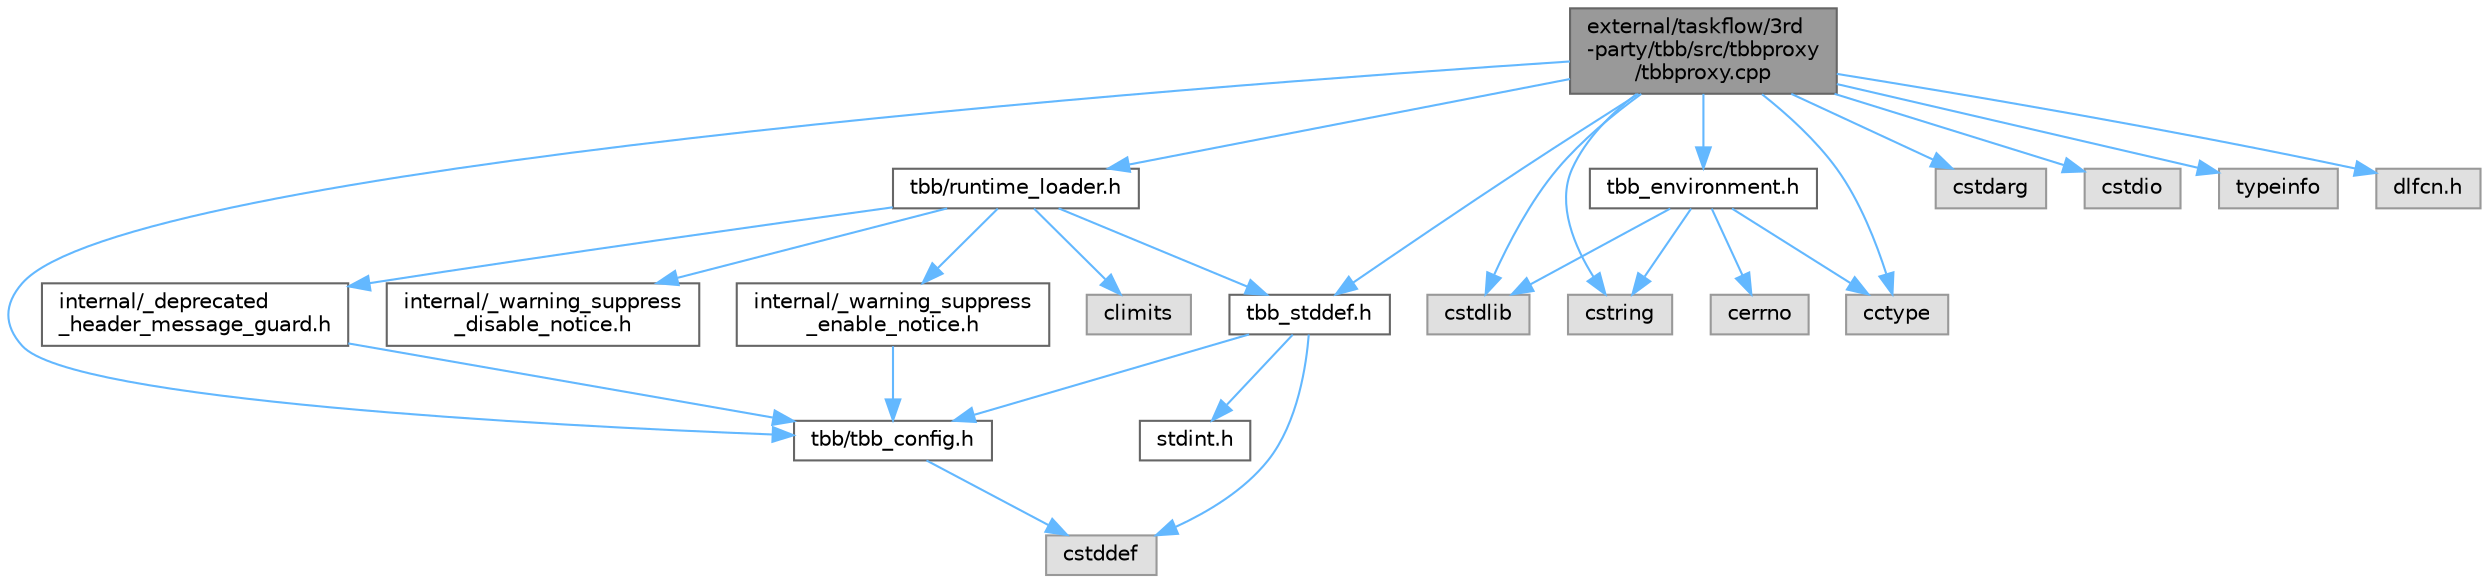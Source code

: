digraph "external/taskflow/3rd-party/tbb/src/tbbproxy/tbbproxy.cpp"
{
 // LATEX_PDF_SIZE
  bgcolor="transparent";
  edge [fontname=Helvetica,fontsize=10,labelfontname=Helvetica,labelfontsize=10];
  node [fontname=Helvetica,fontsize=10,shape=box,height=0.2,width=0.4];
  Node1 [id="Node000001",label="external/taskflow/3rd\l-party/tbb/src/tbbproxy\l/tbbproxy.cpp",height=0.2,width=0.4,color="gray40", fillcolor="grey60", style="filled", fontcolor="black",tooltip=" "];
  Node1 -> Node2 [id="edge1_Node000001_Node000002",color="steelblue1",style="solid",tooltip=" "];
  Node2 [id="Node000002",label="tbb/tbb_config.h",height=0.2,width=0.4,color="grey40", fillcolor="white", style="filled",URL="$tbb__config_8h.html",tooltip=" "];
  Node2 -> Node3 [id="edge2_Node000002_Node000003",color="steelblue1",style="solid",tooltip=" "];
  Node3 [id="Node000003",label="cstddef",height=0.2,width=0.4,color="grey60", fillcolor="#E0E0E0", style="filled",tooltip=" "];
  Node1 -> Node4 [id="edge3_Node000001_Node000004",color="steelblue1",style="solid",tooltip=" "];
  Node4 [id="Node000004",label="tbb/runtime_loader.h",height=0.2,width=0.4,color="grey40", fillcolor="white", style="filled",URL="$runtime__loader_8h.html",tooltip=" "];
  Node4 -> Node5 [id="edge4_Node000004_Node000005",color="steelblue1",style="solid",tooltip=" "];
  Node5 [id="Node000005",label="internal/_deprecated\l_header_message_guard.h",height=0.2,width=0.4,color="grey40", fillcolor="white", style="filled",URL="$__deprecated__header__message__guard_8h.html",tooltip=" "];
  Node5 -> Node2 [id="edge5_Node000005_Node000002",color="steelblue1",style="solid",tooltip=" "];
  Node4 -> Node6 [id="edge6_Node000004_Node000006",color="steelblue1",style="solid",tooltip=" "];
  Node6 [id="Node000006",label="internal/_warning_suppress\l_enable_notice.h",height=0.2,width=0.4,color="grey40", fillcolor="white", style="filled",URL="$__warning__suppress__enable__notice_8h.html",tooltip=" "];
  Node6 -> Node2 [id="edge7_Node000006_Node000002",color="steelblue1",style="solid",tooltip=" "];
  Node4 -> Node7 [id="edge8_Node000004_Node000007",color="steelblue1",style="solid",tooltip=" "];
  Node7 [id="Node000007",label="tbb_stddef.h",height=0.2,width=0.4,color="grey40", fillcolor="white", style="filled",URL="$tbb__stddef_8h.html",tooltip=" "];
  Node7 -> Node2 [id="edge9_Node000007_Node000002",color="steelblue1",style="solid",tooltip=" "];
  Node7 -> Node3 [id="edge10_Node000007_Node000003",color="steelblue1",style="solid",tooltip=" "];
  Node7 -> Node8 [id="edge11_Node000007_Node000008",color="steelblue1",style="solid",tooltip=" "];
  Node8 [id="Node000008",label="stdint.h",height=0.2,width=0.4,color="grey40", fillcolor="white", style="filled",URL="$stdint_8h.html",tooltip=" "];
  Node4 -> Node9 [id="edge12_Node000004_Node000009",color="steelblue1",style="solid",tooltip=" "];
  Node9 [id="Node000009",label="climits",height=0.2,width=0.4,color="grey60", fillcolor="#E0E0E0", style="filled",tooltip=" "];
  Node4 -> Node10 [id="edge13_Node000004_Node000010",color="steelblue1",style="solid",tooltip=" "];
  Node10 [id="Node000010",label="internal/_warning_suppress\l_disable_notice.h",height=0.2,width=0.4,color="grey40", fillcolor="white", style="filled",URL="$__warning__suppress__disable__notice_8h.html",tooltip=" "];
  Node1 -> Node7 [id="edge14_Node000001_Node000007",color="steelblue1",style="solid",tooltip=" "];
  Node1 -> Node11 [id="edge15_Node000001_Node000011",color="steelblue1",style="solid",tooltip=" "];
  Node11 [id="Node000011",label="tbb_environment.h",height=0.2,width=0.4,color="grey40", fillcolor="white", style="filled",URL="$tbb__environment_8h.html",tooltip=" "];
  Node11 -> Node12 [id="edge16_Node000011_Node000012",color="steelblue1",style="solid",tooltip=" "];
  Node12 [id="Node000012",label="cstdlib",height=0.2,width=0.4,color="grey60", fillcolor="#E0E0E0", style="filled",tooltip=" "];
  Node11 -> Node13 [id="edge17_Node000011_Node000013",color="steelblue1",style="solid",tooltip=" "];
  Node13 [id="Node000013",label="cstring",height=0.2,width=0.4,color="grey60", fillcolor="#E0E0E0", style="filled",tooltip=" "];
  Node11 -> Node14 [id="edge18_Node000011_Node000014",color="steelblue1",style="solid",tooltip=" "];
  Node14 [id="Node000014",label="cerrno",height=0.2,width=0.4,color="grey60", fillcolor="#E0E0E0", style="filled",tooltip=" "];
  Node11 -> Node15 [id="edge19_Node000011_Node000015",color="steelblue1",style="solid",tooltip=" "];
  Node15 [id="Node000015",label="cctype",height=0.2,width=0.4,color="grey60", fillcolor="#E0E0E0", style="filled",tooltip=" "];
  Node1 -> Node15 [id="edge20_Node000001_Node000015",color="steelblue1",style="solid",tooltip=" "];
  Node1 -> Node16 [id="edge21_Node000001_Node000016",color="steelblue1",style="solid",tooltip=" "];
  Node16 [id="Node000016",label="cstdarg",height=0.2,width=0.4,color="grey60", fillcolor="#E0E0E0", style="filled",tooltip=" "];
  Node1 -> Node17 [id="edge22_Node000001_Node000017",color="steelblue1",style="solid",tooltip=" "];
  Node17 [id="Node000017",label="cstdio",height=0.2,width=0.4,color="grey60", fillcolor="#E0E0E0", style="filled",tooltip=" "];
  Node1 -> Node12 [id="edge23_Node000001_Node000012",color="steelblue1",style="solid",tooltip=" "];
  Node1 -> Node13 [id="edge24_Node000001_Node000013",color="steelblue1",style="solid",tooltip=" "];
  Node1 -> Node18 [id="edge25_Node000001_Node000018",color="steelblue1",style="solid",tooltip=" "];
  Node18 [id="Node000018",label="typeinfo",height=0.2,width=0.4,color="grey60", fillcolor="#E0E0E0", style="filled",tooltip=" "];
  Node1 -> Node19 [id="edge26_Node000001_Node000019",color="steelblue1",style="solid",tooltip=" "];
  Node19 [id="Node000019",label="dlfcn.h",height=0.2,width=0.4,color="grey60", fillcolor="#E0E0E0", style="filled",tooltip=" "];
}
